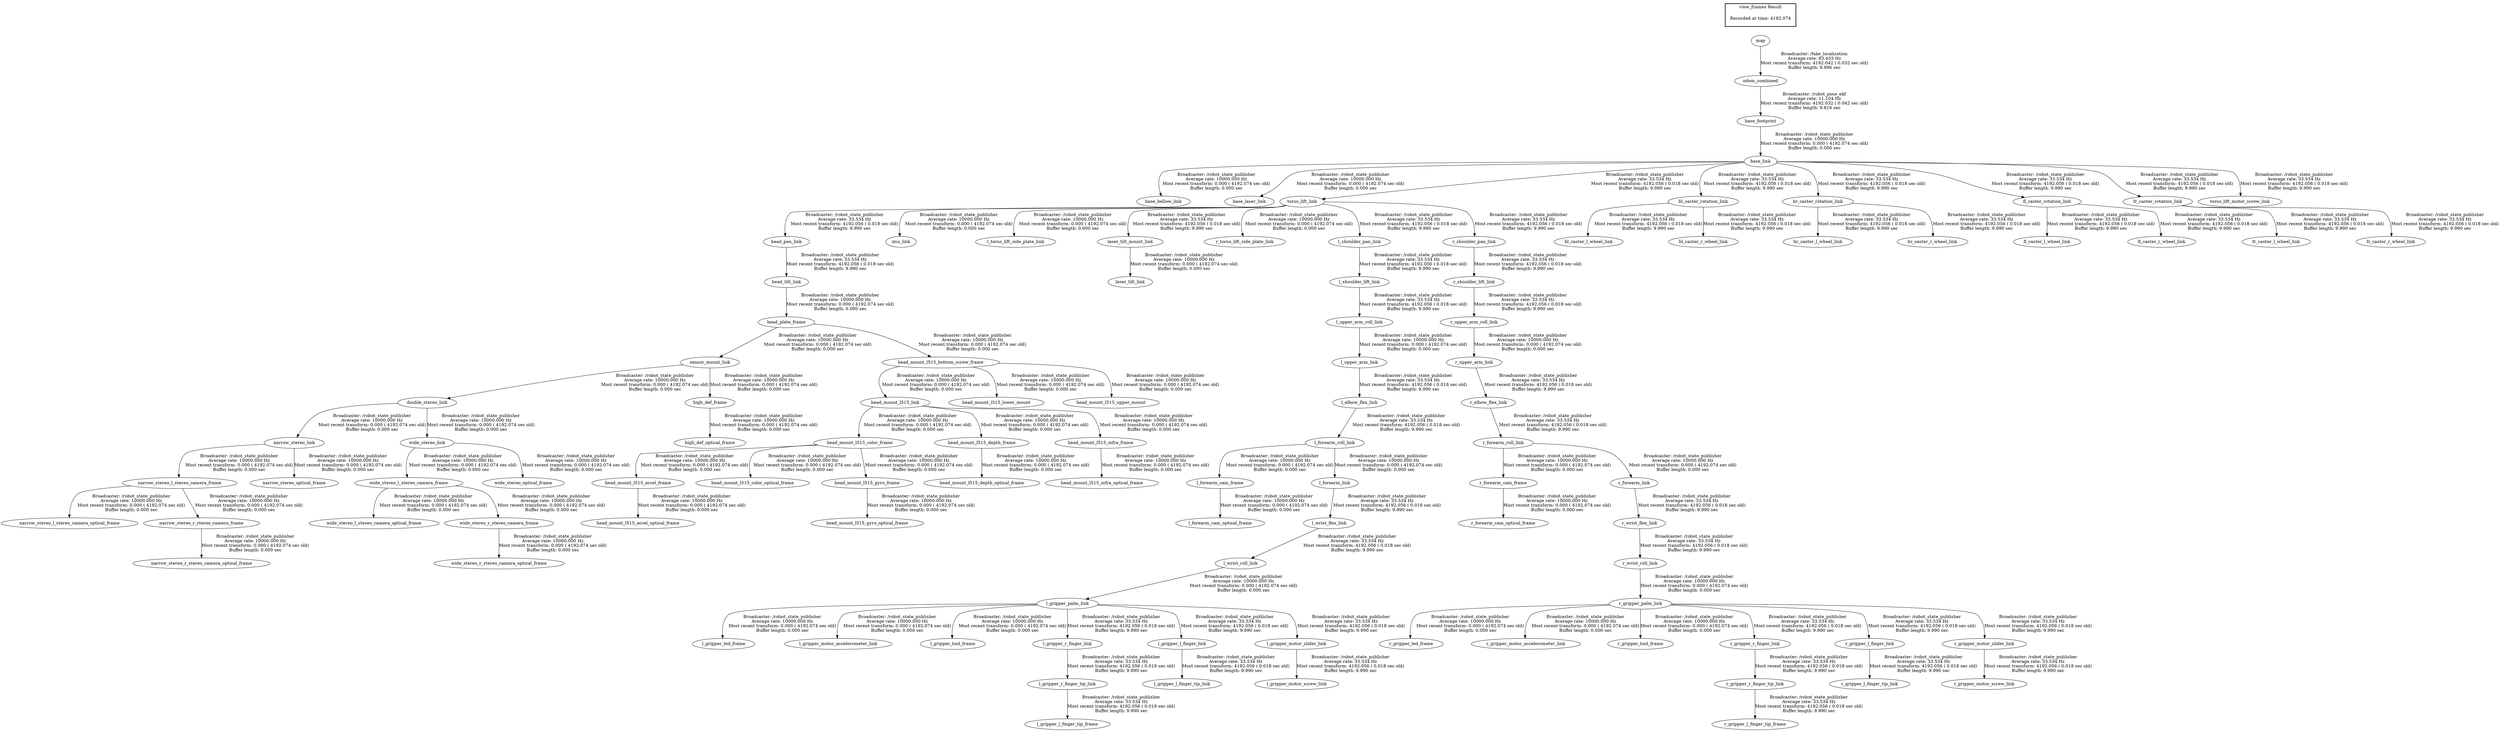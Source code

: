 digraph G {
"base_link" -> "base_bellow_link"[label="Broadcaster: /robot_state_publisher\nAverage rate: 10000.000 Hz\nMost recent transform: 0.000 ( 4192.074 sec old)\nBuffer length: 0.000 sec\n"];
"base_footprint" -> "base_link"[label="Broadcaster: /robot_state_publisher\nAverage rate: 10000.000 Hz\nMost recent transform: 0.000 ( 4192.074 sec old)\nBuffer length: 0.000 sec\n"];
"odom_combined" -> "base_footprint"[label="Broadcaster: /robot_pose_ekf\nAverage rate: 11.104 Hz\nMost recent transform: 4192.032 ( 0.042 sec old)\nBuffer length: 9.816 sec\n"];
"base_link" -> "base_laser_link"[label="Broadcaster: /robot_state_publisher\nAverage rate: 10000.000 Hz\nMost recent transform: 0.000 ( 4192.074 sec old)\nBuffer length: 0.000 sec\n"];
"sensor_mount_link" -> "double_stereo_link"[label="Broadcaster: /robot_state_publisher\nAverage rate: 10000.000 Hz\nMost recent transform: 0.000 ( 4192.074 sec old)\nBuffer length: 0.000 sec\n"];
"head_plate_frame" -> "sensor_mount_link"[label="Broadcaster: /robot_state_publisher\nAverage rate: 10000.000 Hz\nMost recent transform: 0.000 ( 4192.074 sec old)\nBuffer length: 0.000 sec\n"];
"head_mount_l515_color_frame" -> "head_mount_l515_accel_frame"[label="Broadcaster: /robot_state_publisher\nAverage rate: 10000.000 Hz\nMost recent transform: 0.000 ( 4192.074 sec old)\nBuffer length: 0.000 sec\n"];
"head_mount_l515_link" -> "head_mount_l515_color_frame"[label="Broadcaster: /robot_state_publisher\nAverage rate: 10000.000 Hz\nMost recent transform: 0.000 ( 4192.074 sec old)\nBuffer length: 0.000 sec\n"];
"head_mount_l515_accel_frame" -> "head_mount_l515_accel_optical_frame"[label="Broadcaster: /robot_state_publisher\nAverage rate: 10000.000 Hz\nMost recent transform: 0.000 ( 4192.074 sec old)\nBuffer length: 0.000 sec\n"];
"head_mount_l515_bottom_screw_frame" -> "head_mount_l515_link"[label="Broadcaster: /robot_state_publisher\nAverage rate: 10000.000 Hz\nMost recent transform: 0.000 ( 4192.074 sec old)\nBuffer length: 0.000 sec\n"];
"head_mount_l515_color_frame" -> "head_mount_l515_color_optical_frame"[label="Broadcaster: /robot_state_publisher\nAverage rate: 10000.000 Hz\nMost recent transform: 0.000 ( 4192.074 sec old)\nBuffer length: 0.000 sec\n"];
"head_mount_l515_link" -> "head_mount_l515_depth_frame"[label="Broadcaster: /robot_state_publisher\nAverage rate: 10000.000 Hz\nMost recent transform: 0.000 ( 4192.074 sec old)\nBuffer length: 0.000 sec\n"];
"head_mount_l515_depth_frame" -> "head_mount_l515_depth_optical_frame"[label="Broadcaster: /robot_state_publisher\nAverage rate: 10000.000 Hz\nMost recent transform: 0.000 ( 4192.074 sec old)\nBuffer length: 0.000 sec\n"];
"head_mount_l515_color_frame" -> "head_mount_l515_gyro_frame"[label="Broadcaster: /robot_state_publisher\nAverage rate: 10000.000 Hz\nMost recent transform: 0.000 ( 4192.074 sec old)\nBuffer length: 0.000 sec\n"];
"head_mount_l515_gyro_frame" -> "head_mount_l515_gyro_optical_frame"[label="Broadcaster: /robot_state_publisher\nAverage rate: 10000.000 Hz\nMost recent transform: 0.000 ( 4192.074 sec old)\nBuffer length: 0.000 sec\n"];
"head_mount_l515_link" -> "head_mount_l515_infra_frame"[label="Broadcaster: /robot_state_publisher\nAverage rate: 10000.000 Hz\nMost recent transform: 0.000 ( 4192.074 sec old)\nBuffer length: 0.000 sec\n"];
"head_mount_l515_infra_frame" -> "head_mount_l515_infra_optical_frame"[label="Broadcaster: /robot_state_publisher\nAverage rate: 10000.000 Hz\nMost recent transform: 0.000 ( 4192.074 sec old)\nBuffer length: 0.000 sec\n"];
"head_plate_frame" -> "head_mount_l515_bottom_screw_frame"[label="Broadcaster: /robot_state_publisher\nAverage rate: 10000.000 Hz\nMost recent transform: 0.000 ( 4192.074 sec old)\nBuffer length: 0.000 sec\n"];
"head_tilt_link" -> "head_plate_frame"[label="Broadcaster: /robot_state_publisher\nAverage rate: 10000.000 Hz\nMost recent transform: 0.000 ( 4192.074 sec old)\nBuffer length: 0.000 sec\n"];
"head_mount_l515_bottom_screw_frame" -> "head_mount_l515_lower_mount"[label="Broadcaster: /robot_state_publisher\nAverage rate: 10000.000 Hz\nMost recent transform: 0.000 ( 4192.074 sec old)\nBuffer length: 0.000 sec\n"];
"head_mount_l515_bottom_screw_frame" -> "head_mount_l515_upper_mount"[label="Broadcaster: /robot_state_publisher\nAverage rate: 10000.000 Hz\nMost recent transform: 0.000 ( 4192.074 sec old)\nBuffer length: 0.000 sec\n"];
"head_pan_link" -> "head_tilt_link"[label="Broadcaster: /robot_state_publisher\nAverage rate: 33.534 Hz\nMost recent transform: 4192.056 ( 0.018 sec old)\nBuffer length: 9.990 sec\n"];
"sensor_mount_link" -> "high_def_frame"[label="Broadcaster: /robot_state_publisher\nAverage rate: 10000.000 Hz\nMost recent transform: 0.000 ( 4192.074 sec old)\nBuffer length: 0.000 sec\n"];
"high_def_frame" -> "high_def_optical_frame"[label="Broadcaster: /robot_state_publisher\nAverage rate: 10000.000 Hz\nMost recent transform: 0.000 ( 4192.074 sec old)\nBuffer length: 0.000 sec\n"];
"torso_lift_link" -> "imu_link"[label="Broadcaster: /robot_state_publisher\nAverage rate: 10000.000 Hz\nMost recent transform: 0.000 ( 4192.074 sec old)\nBuffer length: 0.000 sec\n"];
"base_link" -> "torso_lift_link"[label="Broadcaster: /robot_state_publisher\nAverage rate: 33.534 Hz\nMost recent transform: 4192.056 ( 0.018 sec old)\nBuffer length: 9.990 sec\n"];
"l_forearm_roll_link" -> "l_forearm_cam_frame"[label="Broadcaster: /robot_state_publisher\nAverage rate: 10000.000 Hz\nMost recent transform: 0.000 ( 4192.074 sec old)\nBuffer length: 0.000 sec\n"];
"l_elbow_flex_link" -> "l_forearm_roll_link"[label="Broadcaster: /robot_state_publisher\nAverage rate: 33.534 Hz\nMost recent transform: 4192.056 ( 0.018 sec old)\nBuffer length: 9.990 sec\n"];
"l_forearm_cam_frame" -> "l_forearm_cam_optical_frame"[label="Broadcaster: /robot_state_publisher\nAverage rate: 10000.000 Hz\nMost recent transform: 0.000 ( 4192.074 sec old)\nBuffer length: 0.000 sec\n"];
"l_forearm_roll_link" -> "l_forearm_link"[label="Broadcaster: /robot_state_publisher\nAverage rate: 10000.000 Hz\nMost recent transform: 0.000 ( 4192.074 sec old)\nBuffer length: 0.000 sec\n"];
"l_gripper_palm_link" -> "l_gripper_led_frame"[label="Broadcaster: /robot_state_publisher\nAverage rate: 10000.000 Hz\nMost recent transform: 0.000 ( 4192.074 sec old)\nBuffer length: 0.000 sec\n"];
"l_wrist_roll_link" -> "l_gripper_palm_link"[label="Broadcaster: /robot_state_publisher\nAverage rate: 10000.000 Hz\nMost recent transform: 0.000 ( 4192.074 sec old)\nBuffer length: 0.000 sec\n"];
"l_gripper_palm_link" -> "l_gripper_motor_accelerometer_link"[label="Broadcaster: /robot_state_publisher\nAverage rate: 10000.000 Hz\nMost recent transform: 0.000 ( 4192.074 sec old)\nBuffer length: 0.000 sec\n"];
"l_wrist_flex_link" -> "l_wrist_roll_link"[label="Broadcaster: /robot_state_publisher\nAverage rate: 33.534 Hz\nMost recent transform: 4192.056 ( 0.018 sec old)\nBuffer length: 9.990 sec\n"];
"l_gripper_palm_link" -> "l_gripper_tool_frame"[label="Broadcaster: /robot_state_publisher\nAverage rate: 10000.000 Hz\nMost recent transform: 0.000 ( 4192.074 sec old)\nBuffer length: 0.000 sec\n"];
"torso_lift_link" -> "l_torso_lift_side_plate_link"[label="Broadcaster: /robot_state_publisher\nAverage rate: 10000.000 Hz\nMost recent transform: 0.000 ( 4192.074 sec old)\nBuffer length: 0.000 sec\n"];
"l_upper_arm_roll_link" -> "l_upper_arm_link"[label="Broadcaster: /robot_state_publisher\nAverage rate: 10000.000 Hz\nMost recent transform: 0.000 ( 4192.074 sec old)\nBuffer length: 0.000 sec\n"];
"l_shoulder_lift_link" -> "l_upper_arm_roll_link"[label="Broadcaster: /robot_state_publisher\nAverage rate: 33.534 Hz\nMost recent transform: 4192.056 ( 0.018 sec old)\nBuffer length: 9.990 sec\n"];
"laser_tilt_mount_link" -> "laser_tilt_link"[label="Broadcaster: /robot_state_publisher\nAverage rate: 10000.000 Hz\nMost recent transform: 0.000 ( 4192.074 sec old)\nBuffer length: 0.000 sec\n"];
"torso_lift_link" -> "laser_tilt_mount_link"[label="Broadcaster: /robot_state_publisher\nAverage rate: 33.534 Hz\nMost recent transform: 4192.056 ( 0.018 sec old)\nBuffer length: 9.990 sec\n"];
"double_stereo_link" -> "narrow_stereo_link"[label="Broadcaster: /robot_state_publisher\nAverage rate: 10000.000 Hz\nMost recent transform: 0.000 ( 4192.074 sec old)\nBuffer length: 0.000 sec\n"];
"narrow_stereo_link" -> "narrow_stereo_l_stereo_camera_frame"[label="Broadcaster: /robot_state_publisher\nAverage rate: 10000.000 Hz\nMost recent transform: 0.000 ( 4192.074 sec old)\nBuffer length: 0.000 sec\n"];
"narrow_stereo_l_stereo_camera_frame" -> "narrow_stereo_l_stereo_camera_optical_frame"[label="Broadcaster: /robot_state_publisher\nAverage rate: 10000.000 Hz\nMost recent transform: 0.000 ( 4192.074 sec old)\nBuffer length: 0.000 sec\n"];
"narrow_stereo_link" -> "narrow_stereo_optical_frame"[label="Broadcaster: /robot_state_publisher\nAverage rate: 10000.000 Hz\nMost recent transform: 0.000 ( 4192.074 sec old)\nBuffer length: 0.000 sec\n"];
"narrow_stereo_l_stereo_camera_frame" -> "narrow_stereo_r_stereo_camera_frame"[label="Broadcaster: /robot_state_publisher\nAverage rate: 10000.000 Hz\nMost recent transform: 0.000 ( 4192.074 sec old)\nBuffer length: 0.000 sec\n"];
"narrow_stereo_r_stereo_camera_frame" -> "narrow_stereo_r_stereo_camera_optical_frame"[label="Broadcaster: /robot_state_publisher\nAverage rate: 10000.000 Hz\nMost recent transform: 0.000 ( 4192.074 sec old)\nBuffer length: 0.000 sec\n"];
"r_forearm_roll_link" -> "r_forearm_cam_frame"[label="Broadcaster: /robot_state_publisher\nAverage rate: 10000.000 Hz\nMost recent transform: 0.000 ( 4192.074 sec old)\nBuffer length: 0.000 sec\n"];
"r_elbow_flex_link" -> "r_forearm_roll_link"[label="Broadcaster: /robot_state_publisher\nAverage rate: 33.534 Hz\nMost recent transform: 4192.056 ( 0.018 sec old)\nBuffer length: 9.990 sec\n"];
"r_forearm_cam_frame" -> "r_forearm_cam_optical_frame"[label="Broadcaster: /robot_state_publisher\nAverage rate: 10000.000 Hz\nMost recent transform: 0.000 ( 4192.074 sec old)\nBuffer length: 0.000 sec\n"];
"r_forearm_roll_link" -> "r_forearm_link"[label="Broadcaster: /robot_state_publisher\nAverage rate: 10000.000 Hz\nMost recent transform: 0.000 ( 4192.074 sec old)\nBuffer length: 0.000 sec\n"];
"r_gripper_palm_link" -> "r_gripper_led_frame"[label="Broadcaster: /robot_state_publisher\nAverage rate: 10000.000 Hz\nMost recent transform: 0.000 ( 4192.074 sec old)\nBuffer length: 0.000 sec\n"];
"r_wrist_roll_link" -> "r_gripper_palm_link"[label="Broadcaster: /robot_state_publisher\nAverage rate: 10000.000 Hz\nMost recent transform: 0.000 ( 4192.074 sec old)\nBuffer length: 0.000 sec\n"];
"r_gripper_palm_link" -> "r_gripper_motor_accelerometer_link"[label="Broadcaster: /robot_state_publisher\nAverage rate: 10000.000 Hz\nMost recent transform: 0.000 ( 4192.074 sec old)\nBuffer length: 0.000 sec\n"];
"r_wrist_flex_link" -> "r_wrist_roll_link"[label="Broadcaster: /robot_state_publisher\nAverage rate: 33.534 Hz\nMost recent transform: 4192.056 ( 0.018 sec old)\nBuffer length: 9.990 sec\n"];
"r_gripper_palm_link" -> "r_gripper_tool_frame"[label="Broadcaster: /robot_state_publisher\nAverage rate: 10000.000 Hz\nMost recent transform: 0.000 ( 4192.074 sec old)\nBuffer length: 0.000 sec\n"];
"torso_lift_link" -> "r_torso_lift_side_plate_link"[label="Broadcaster: /robot_state_publisher\nAverage rate: 10000.000 Hz\nMost recent transform: 0.000 ( 4192.074 sec old)\nBuffer length: 0.000 sec\n"];
"r_upper_arm_roll_link" -> "r_upper_arm_link"[label="Broadcaster: /robot_state_publisher\nAverage rate: 10000.000 Hz\nMost recent transform: 0.000 ( 4192.074 sec old)\nBuffer length: 0.000 sec\n"];
"r_shoulder_lift_link" -> "r_upper_arm_roll_link"[label="Broadcaster: /robot_state_publisher\nAverage rate: 33.534 Hz\nMost recent transform: 4192.056 ( 0.018 sec old)\nBuffer length: 9.990 sec\n"];
"double_stereo_link" -> "wide_stereo_link"[label="Broadcaster: /robot_state_publisher\nAverage rate: 10000.000 Hz\nMost recent transform: 0.000 ( 4192.074 sec old)\nBuffer length: 0.000 sec\n"];
"wide_stereo_link" -> "wide_stereo_l_stereo_camera_frame"[label="Broadcaster: /robot_state_publisher\nAverage rate: 10000.000 Hz\nMost recent transform: 0.000 ( 4192.074 sec old)\nBuffer length: 0.000 sec\n"];
"wide_stereo_l_stereo_camera_frame" -> "wide_stereo_l_stereo_camera_optical_frame"[label="Broadcaster: /robot_state_publisher\nAverage rate: 10000.000 Hz\nMost recent transform: 0.000 ( 4192.074 sec old)\nBuffer length: 0.000 sec\n"];
"wide_stereo_link" -> "wide_stereo_optical_frame"[label="Broadcaster: /robot_state_publisher\nAverage rate: 10000.000 Hz\nMost recent transform: 0.000 ( 4192.074 sec old)\nBuffer length: 0.000 sec\n"];
"wide_stereo_l_stereo_camera_frame" -> "wide_stereo_r_stereo_camera_frame"[label="Broadcaster: /robot_state_publisher\nAverage rate: 10000.000 Hz\nMost recent transform: 0.000 ( 4192.074 sec old)\nBuffer length: 0.000 sec\n"];
"wide_stereo_r_stereo_camera_frame" -> "wide_stereo_r_stereo_camera_optical_frame"[label="Broadcaster: /robot_state_publisher\nAverage rate: 10000.000 Hz\nMost recent transform: 0.000 ( 4192.074 sec old)\nBuffer length: 0.000 sec\n"];
"bl_caster_rotation_link" -> "bl_caster_l_wheel_link"[label="Broadcaster: /robot_state_publisher\nAverage rate: 33.534 Hz\nMost recent transform: 4192.056 ( 0.018 sec old)\nBuffer length: 9.990 sec\n"];
"base_link" -> "bl_caster_rotation_link"[label="Broadcaster: /robot_state_publisher\nAverage rate: 33.534 Hz\nMost recent transform: 4192.056 ( 0.018 sec old)\nBuffer length: 9.990 sec\n"];
"bl_caster_rotation_link" -> "bl_caster_r_wheel_link"[label="Broadcaster: /robot_state_publisher\nAverage rate: 33.534 Hz\nMost recent transform: 4192.056 ( 0.018 sec old)\nBuffer length: 9.990 sec\n"];
"br_caster_rotation_link" -> "br_caster_l_wheel_link"[label="Broadcaster: /robot_state_publisher\nAverage rate: 33.534 Hz\nMost recent transform: 4192.056 ( 0.018 sec old)\nBuffer length: 9.990 sec\n"];
"base_link" -> "br_caster_rotation_link"[label="Broadcaster: /robot_state_publisher\nAverage rate: 33.534 Hz\nMost recent transform: 4192.056 ( 0.018 sec old)\nBuffer length: 9.990 sec\n"];
"br_caster_rotation_link" -> "br_caster_r_wheel_link"[label="Broadcaster: /robot_state_publisher\nAverage rate: 33.534 Hz\nMost recent transform: 4192.056 ( 0.018 sec old)\nBuffer length: 9.990 sec\n"];
"fl_caster_rotation_link" -> "fl_caster_l_wheel_link"[label="Broadcaster: /robot_state_publisher\nAverage rate: 33.534 Hz\nMost recent transform: 4192.056 ( 0.018 sec old)\nBuffer length: 9.990 sec\n"];
"base_link" -> "fl_caster_rotation_link"[label="Broadcaster: /robot_state_publisher\nAverage rate: 33.534 Hz\nMost recent transform: 4192.056 ( 0.018 sec old)\nBuffer length: 9.990 sec\n"];
"fl_caster_rotation_link" -> "fl_caster_r_wheel_link"[label="Broadcaster: /robot_state_publisher\nAverage rate: 33.534 Hz\nMost recent transform: 4192.056 ( 0.018 sec old)\nBuffer length: 9.990 sec\n"];
"fr_caster_rotation_link" -> "fr_caster_l_wheel_link"[label="Broadcaster: /robot_state_publisher\nAverage rate: 33.534 Hz\nMost recent transform: 4192.056 ( 0.018 sec old)\nBuffer length: 9.990 sec\n"];
"base_link" -> "fr_caster_rotation_link"[label="Broadcaster: /robot_state_publisher\nAverage rate: 33.534 Hz\nMost recent transform: 4192.056 ( 0.018 sec old)\nBuffer length: 9.990 sec\n"];
"fr_caster_rotation_link" -> "fr_caster_r_wheel_link"[label="Broadcaster: /robot_state_publisher\nAverage rate: 33.534 Hz\nMost recent transform: 4192.056 ( 0.018 sec old)\nBuffer length: 9.990 sec\n"];
"torso_lift_link" -> "head_pan_link"[label="Broadcaster: /robot_state_publisher\nAverage rate: 33.534 Hz\nMost recent transform: 4192.056 ( 0.018 sec old)\nBuffer length: 9.990 sec\n"];
"l_upper_arm_link" -> "l_elbow_flex_link"[label="Broadcaster: /robot_state_publisher\nAverage rate: 33.534 Hz\nMost recent transform: 4192.056 ( 0.018 sec old)\nBuffer length: 9.990 sec\n"];
"l_gripper_r_finger_tip_link" -> "l_gripper_l_finger_tip_frame"[label="Broadcaster: /robot_state_publisher\nAverage rate: 33.534 Hz\nMost recent transform: 4192.056 ( 0.018 sec old)\nBuffer length: 9.990 sec\n"];
"l_gripper_r_finger_link" -> "l_gripper_r_finger_tip_link"[label="Broadcaster: /robot_state_publisher\nAverage rate: 33.534 Hz\nMost recent transform: 4192.056 ( 0.018 sec old)\nBuffer length: 9.990 sec\n"];
"l_gripper_palm_link" -> "l_gripper_l_finger_link"[label="Broadcaster: /robot_state_publisher\nAverage rate: 33.534 Hz\nMost recent transform: 4192.056 ( 0.018 sec old)\nBuffer length: 9.990 sec\n"];
"l_gripper_l_finger_link" -> "l_gripper_l_finger_tip_link"[label="Broadcaster: /robot_state_publisher\nAverage rate: 33.534 Hz\nMost recent transform: 4192.056 ( 0.018 sec old)\nBuffer length: 9.990 sec\n"];
"l_gripper_motor_slider_link" -> "l_gripper_motor_screw_link"[label="Broadcaster: /robot_state_publisher\nAverage rate: 33.534 Hz\nMost recent transform: 4192.056 ( 0.018 sec old)\nBuffer length: 9.990 sec\n"];
"l_gripper_palm_link" -> "l_gripper_motor_slider_link"[label="Broadcaster: /robot_state_publisher\nAverage rate: 33.534 Hz\nMost recent transform: 4192.056 ( 0.018 sec old)\nBuffer length: 9.990 sec\n"];
"l_gripper_palm_link" -> "l_gripper_r_finger_link"[label="Broadcaster: /robot_state_publisher\nAverage rate: 33.534 Hz\nMost recent transform: 4192.056 ( 0.018 sec old)\nBuffer length: 9.990 sec\n"];
"l_shoulder_pan_link" -> "l_shoulder_lift_link"[label="Broadcaster: /robot_state_publisher\nAverage rate: 33.534 Hz\nMost recent transform: 4192.056 ( 0.018 sec old)\nBuffer length: 9.990 sec\n"];
"torso_lift_link" -> "l_shoulder_pan_link"[label="Broadcaster: /robot_state_publisher\nAverage rate: 33.534 Hz\nMost recent transform: 4192.056 ( 0.018 sec old)\nBuffer length: 9.990 sec\n"];
"l_forearm_link" -> "l_wrist_flex_link"[label="Broadcaster: /robot_state_publisher\nAverage rate: 33.534 Hz\nMost recent transform: 4192.056 ( 0.018 sec old)\nBuffer length: 9.990 sec\n"];
"r_upper_arm_link" -> "r_elbow_flex_link"[label="Broadcaster: /robot_state_publisher\nAverage rate: 33.534 Hz\nMost recent transform: 4192.056 ( 0.018 sec old)\nBuffer length: 9.990 sec\n"];
"r_gripper_r_finger_tip_link" -> "r_gripper_l_finger_tip_frame"[label="Broadcaster: /robot_state_publisher\nAverage rate: 33.534 Hz\nMost recent transform: 4192.056 ( 0.018 sec old)\nBuffer length: 9.990 sec\n"];
"r_gripper_r_finger_link" -> "r_gripper_r_finger_tip_link"[label="Broadcaster: /robot_state_publisher\nAverage rate: 33.534 Hz\nMost recent transform: 4192.056 ( 0.018 sec old)\nBuffer length: 9.990 sec\n"];
"r_gripper_palm_link" -> "r_gripper_l_finger_link"[label="Broadcaster: /robot_state_publisher\nAverage rate: 33.534 Hz\nMost recent transform: 4192.056 ( 0.018 sec old)\nBuffer length: 9.990 sec\n"];
"r_gripper_l_finger_link" -> "r_gripper_l_finger_tip_link"[label="Broadcaster: /robot_state_publisher\nAverage rate: 33.534 Hz\nMost recent transform: 4192.056 ( 0.018 sec old)\nBuffer length: 9.990 sec\n"];
"r_gripper_motor_slider_link" -> "r_gripper_motor_screw_link"[label="Broadcaster: /robot_state_publisher\nAverage rate: 33.534 Hz\nMost recent transform: 4192.056 ( 0.018 sec old)\nBuffer length: 9.990 sec\n"];
"r_gripper_palm_link" -> "r_gripper_motor_slider_link"[label="Broadcaster: /robot_state_publisher\nAverage rate: 33.534 Hz\nMost recent transform: 4192.056 ( 0.018 sec old)\nBuffer length: 9.990 sec\n"];
"r_gripper_palm_link" -> "r_gripper_r_finger_link"[label="Broadcaster: /robot_state_publisher\nAverage rate: 33.534 Hz\nMost recent transform: 4192.056 ( 0.018 sec old)\nBuffer length: 9.990 sec\n"];
"r_shoulder_pan_link" -> "r_shoulder_lift_link"[label="Broadcaster: /robot_state_publisher\nAverage rate: 33.534 Hz\nMost recent transform: 4192.056 ( 0.018 sec old)\nBuffer length: 9.990 sec\n"];
"torso_lift_link" -> "r_shoulder_pan_link"[label="Broadcaster: /robot_state_publisher\nAverage rate: 33.534 Hz\nMost recent transform: 4192.056 ( 0.018 sec old)\nBuffer length: 9.990 sec\n"];
"r_forearm_link" -> "r_wrist_flex_link"[label="Broadcaster: /robot_state_publisher\nAverage rate: 33.534 Hz\nMost recent transform: 4192.056 ( 0.018 sec old)\nBuffer length: 9.990 sec\n"];
"base_link" -> "torso_lift_motor_screw_link"[label="Broadcaster: /robot_state_publisher\nAverage rate: 33.534 Hz\nMost recent transform: 4192.056 ( 0.018 sec old)\nBuffer length: 9.990 sec\n"];
"map" -> "odom_combined"[label="Broadcaster: /fake_localization\nAverage rate: 83.433 Hz\nMost recent transform: 4192.042 ( 0.032 sec old)\nBuffer length: 9.996 sec\n"];
edge [style=invis];
 subgraph cluster_legend { style=bold; color=black; label ="view_frames Result";
"Recorded at time: 4192.074"[ shape=plaintext ] ;
 }->"map";
}